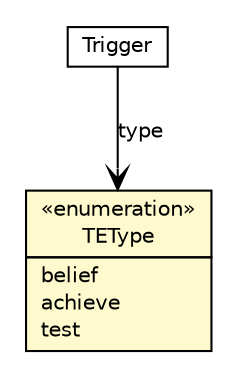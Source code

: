 #!/usr/local/bin/dot
#
# Class diagram 
# Generated by UMLGraph version R5_6_6-1-g9240c4 (http://www.umlgraph.org/)
#

digraph G {
	edge [fontname="Helvetica",fontsize=10,labelfontname="Helvetica",labelfontsize=10];
	node [fontname="Helvetica",fontsize=10,shape=plaintext];
	nodesep=0.25;
	ranksep=0.5;
	// jason.asSyntax.Trigger
	c47362 [label=<<table title="jason.asSyntax.Trigger" border="0" cellborder="1" cellspacing="0" cellpadding="2" port="p" href="./Trigger.html">
		<tr><td><table border="0" cellspacing="0" cellpadding="1">
<tr><td align="center" balign="center"> Trigger </td></tr>
		</table></td></tr>
		</table>>, URL="./Trigger.html", fontname="Helvetica", fontcolor="black", fontsize=10.0];
	// jason.asSyntax.Trigger.TEType
	c47364 [label=<<table title="jason.asSyntax.Trigger.TEType" border="0" cellborder="1" cellspacing="0" cellpadding="2" port="p" bgcolor="lemonChiffon" href="./Trigger.TEType.html">
		<tr><td><table border="0" cellspacing="0" cellpadding="1">
<tr><td align="center" balign="center"> &#171;enumeration&#187; </td></tr>
<tr><td align="center" balign="center"> TEType </td></tr>
		</table></td></tr>
		<tr><td><table border="0" cellspacing="0" cellpadding="1">
<tr><td align="left" balign="left"> belief </td></tr>
<tr><td align="left" balign="left"> achieve </td></tr>
<tr><td align="left" balign="left"> test </td></tr>
		</table></td></tr>
		</table>>, URL="./Trigger.TEType.html", fontname="Helvetica", fontcolor="black", fontsize=10.0];
	// jason.asSyntax.Trigger NAVASSOC jason.asSyntax.Trigger.TEType
	c47362:p -> c47364:p [taillabel="", label="type", headlabel="", fontname="Helvetica", fontcolor="black", fontsize=10.0, color="black", arrowhead=open];
}

